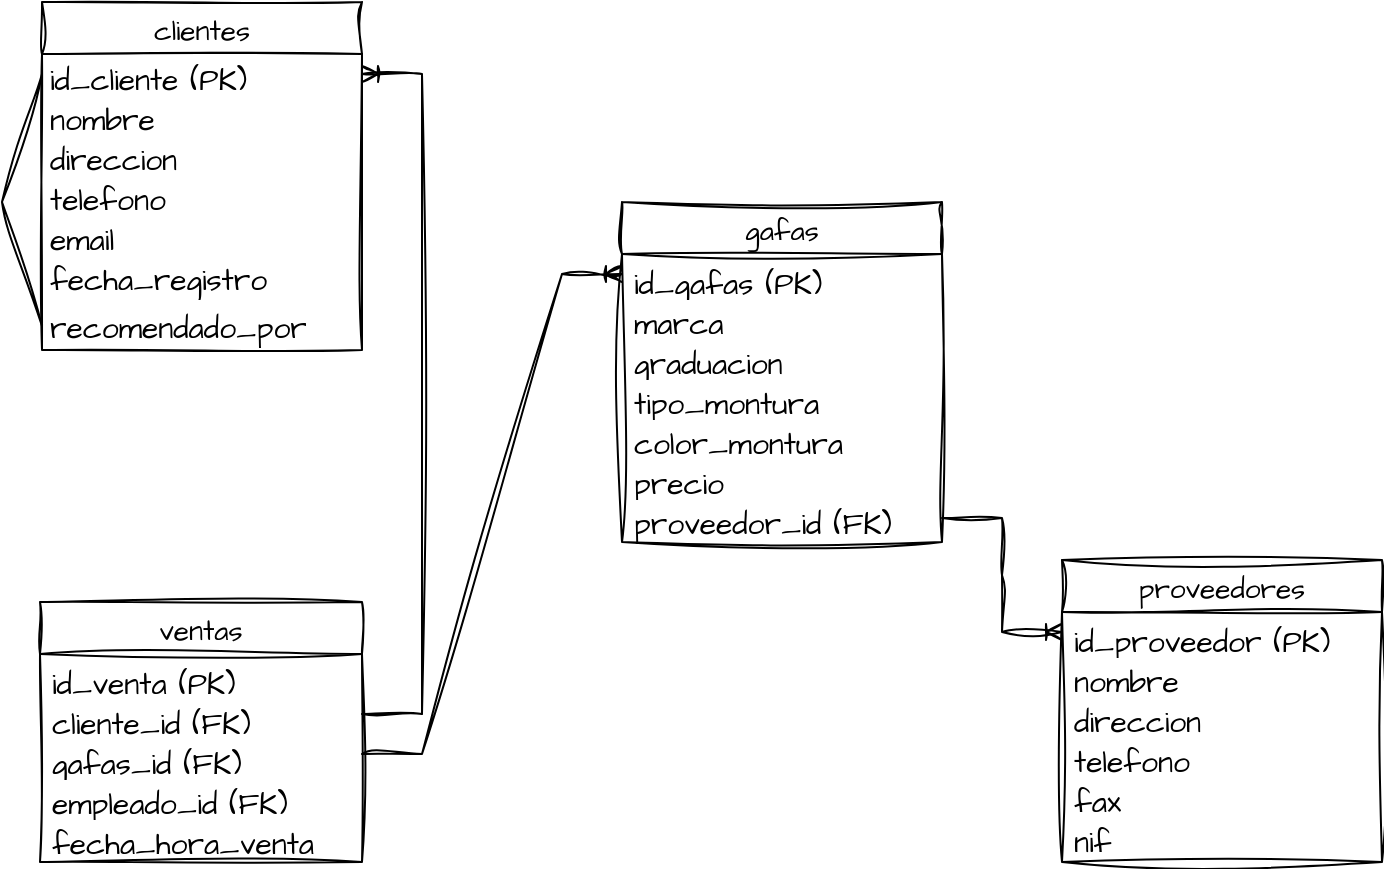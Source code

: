 <mxfile version="23.1.1" type="device">
  <diagram name="Page-1" id="K9YlKGjxeSSZitmS0gvE">
    <mxGraphModel dx="1070" dy="530" grid="1" gridSize="10" guides="1" tooltips="1" connect="1" arrows="1" fold="1" page="1" pageScale="1" pageWidth="827" pageHeight="1169" math="0" shadow="0">
      <root>
        <mxCell id="0" />
        <mxCell id="1" parent="0" />
        <mxCell id="ym62gaqHccOU4NX3eqQ--1" value="clientes" style="swimlane;fontStyle=0;childLayout=stackLayout;horizontal=1;startSize=26;horizontalStack=0;resizeParent=1;resizeParentMax=0;resizeLast=0;collapsible=1;marginBottom=0;align=center;fontSize=14;sketch=1;hachureGap=4;jiggle=2;curveFitting=1;fontFamily=Architects Daughter;fontSource=https%3A%2F%2Ffonts.googleapis.com%2Fcss%3Ffamily%3DArchitects%2BDaughter;" parent="1" vertex="1">
          <mxGeometry x="80" y="30" width="160" height="174" as="geometry">
            <mxRectangle x="20" y="10" width="90" height="30" as="alternateBounds" />
          </mxGeometry>
        </mxCell>
        <mxCell id="ym62gaqHccOU4NX3eqQ--2" value="id_cliente (PK)" style="text;strokeColor=none;fillColor=none;spacingLeft=4;spacingRight=4;overflow=hidden;rotatable=0;points=[[0,0.5],[1,0.5]];portConstraint=eastwest;fontSize=15;whiteSpace=wrap;html=1;fontFamily=Architects Daughter;spacing=0;" parent="ym62gaqHccOU4NX3eqQ--1" vertex="1">
          <mxGeometry y="26" width="160" height="20" as="geometry" />
        </mxCell>
        <mxCell id="ym62gaqHccOU4NX3eqQ--3" value="nombre" style="text;strokeColor=none;fillColor=none;spacingLeft=4;spacingRight=4;overflow=hidden;rotatable=0;points=[[0,0.5],[1,0.5]];portConstraint=eastwest;fontSize=15;whiteSpace=wrap;html=1;fontFamily=Architects Daughter;spacing=0;" parent="ym62gaqHccOU4NX3eqQ--1" vertex="1">
          <mxGeometry y="46" width="160" height="20" as="geometry" />
        </mxCell>
        <mxCell id="ym62gaqHccOU4NX3eqQ--4" value="direccion" style="text;strokeColor=none;fillColor=none;spacingLeft=4;spacingRight=4;overflow=hidden;rotatable=0;points=[[0,0.5],[1,0.5]];portConstraint=eastwest;fontSize=15;whiteSpace=wrap;html=1;fontFamily=Architects Daughter;spacing=0;" parent="ym62gaqHccOU4NX3eqQ--1" vertex="1">
          <mxGeometry y="66" width="160" height="20" as="geometry" />
        </mxCell>
        <mxCell id="v2iwwJZD9d6Aq0iLRGab-11" value="telefono" style="text;strokeColor=none;fillColor=none;spacingLeft=4;spacingRight=4;overflow=hidden;rotatable=0;points=[[0,0.5],[1,0.5]];portConstraint=eastwest;fontSize=15;whiteSpace=wrap;html=1;fontFamily=Architects Daughter;spacing=0;" vertex="1" parent="ym62gaqHccOU4NX3eqQ--1">
          <mxGeometry y="86" width="160" height="20" as="geometry" />
        </mxCell>
        <mxCell id="v2iwwJZD9d6Aq0iLRGab-12" value="email" style="text;strokeColor=none;fillColor=none;spacingLeft=4;spacingRight=4;overflow=hidden;rotatable=0;points=[[0,0.5],[1,0.5]];portConstraint=eastwest;fontSize=15;whiteSpace=wrap;html=1;fontFamily=Architects Daughter;spacing=0;" vertex="1" parent="ym62gaqHccOU4NX3eqQ--1">
          <mxGeometry y="106" width="160" height="20" as="geometry" />
        </mxCell>
        <mxCell id="v2iwwJZD9d6Aq0iLRGab-13" value="fecha_registro" style="text;strokeColor=none;fillColor=none;spacingLeft=4;spacingRight=4;overflow=hidden;rotatable=0;points=[[0,0.5],[1,0.5]];portConstraint=eastwest;fontSize=15;whiteSpace=wrap;html=1;fontFamily=Architects Daughter;spacing=0;" vertex="1" parent="ym62gaqHccOU4NX3eqQ--1">
          <mxGeometry y="126" width="160" height="24" as="geometry" />
        </mxCell>
        <mxCell id="v2iwwJZD9d6Aq0iLRGab-41" value="recomendado_por" style="text;strokeColor=none;fillColor=none;spacingLeft=4;spacingRight=4;overflow=hidden;rotatable=0;points=[[0,0.5],[1,0.5]];portConstraint=eastwest;fontSize=15;whiteSpace=wrap;html=1;fontFamily=Architects Daughter;spacing=0;" vertex="1" parent="ym62gaqHccOU4NX3eqQ--1">
          <mxGeometry y="150" width="160" height="24" as="geometry" />
        </mxCell>
        <mxCell id="v2iwwJZD9d6Aq0iLRGab-51" value="" style="endArrow=none;html=1;rounded=0;sketch=1;hachureGap=4;jiggle=2;curveFitting=1;fontFamily=Architects Daughter;fontSource=https%3A%2F%2Ffonts.googleapis.com%2Fcss%3Ffamily%3DArchitects%2BDaughter;fontSize=16;entryX=0;entryY=0.5;entryDx=0;entryDy=0;exitX=0;exitY=0.5;exitDx=0;exitDy=0;" edge="1" parent="ym62gaqHccOU4NX3eqQ--1" source="ym62gaqHccOU4NX3eqQ--2" target="v2iwwJZD9d6Aq0iLRGab-41">
          <mxGeometry relative="1" as="geometry">
            <mxPoint x="-70" y="200" as="sourcePoint" />
            <mxPoint x="90" y="200" as="targetPoint" />
            <Array as="points">
              <mxPoint x="-20" y="100" />
            </Array>
          </mxGeometry>
        </mxCell>
        <mxCell id="v2iwwJZD9d6Aq0iLRGab-3" value="ventas" style="swimlane;fontStyle=0;childLayout=stackLayout;horizontal=1;startSize=26;horizontalStack=0;resizeParent=1;resizeParentMax=0;resizeLast=0;collapsible=1;marginBottom=0;align=center;fontSize=14;sketch=1;hachureGap=4;jiggle=2;curveFitting=1;fontFamily=Architects Daughter;fontSource=https%3A%2F%2Ffonts.googleapis.com%2Fcss%3Ffamily%3DArchitects%2BDaughter;" vertex="1" parent="1">
          <mxGeometry x="79" y="330" width="161" height="130" as="geometry" />
        </mxCell>
        <mxCell id="v2iwwJZD9d6Aq0iLRGab-19" value="id_venta (PK)" style="text;strokeColor=none;fillColor=none;spacingLeft=4;spacingRight=4;overflow=hidden;rotatable=0;points=[[0,0.5],[1,0.5]];portConstraint=eastwest;fontSize=15;whiteSpace=wrap;html=1;fontFamily=Architects Daughter;" vertex="1" parent="v2iwwJZD9d6Aq0iLRGab-3">
          <mxGeometry y="26" width="161" height="20" as="geometry" />
        </mxCell>
        <mxCell id="v2iwwJZD9d6Aq0iLRGab-4" value="cliente_id (FK)" style="text;strokeColor=none;fillColor=none;spacingLeft=4;spacingRight=4;overflow=hidden;rotatable=0;points=[[0,0.5],[1,0.5]];portConstraint=eastwest;fontSize=15;whiteSpace=wrap;html=1;fontFamily=Architects Daughter;" vertex="1" parent="v2iwwJZD9d6Aq0iLRGab-3">
          <mxGeometry y="46" width="161" height="20" as="geometry" />
        </mxCell>
        <mxCell id="v2iwwJZD9d6Aq0iLRGab-5" value="gafas_id (FK)&lt;br&gt;" style="text;strokeColor=none;fillColor=none;spacingLeft=4;spacingRight=4;overflow=hidden;rotatable=0;points=[[0,0.5],[1,0.5]];portConstraint=eastwest;fontSize=15;whiteSpace=wrap;html=1;fontFamily=Architects Daughter;" vertex="1" parent="v2iwwJZD9d6Aq0iLRGab-3">
          <mxGeometry y="66" width="161" height="20" as="geometry" />
        </mxCell>
        <mxCell id="v2iwwJZD9d6Aq0iLRGab-6" value="empleado_id (FK)&lt;br&gt;" style="text;strokeColor=none;fillColor=none;spacingLeft=4;spacingRight=4;overflow=hidden;rotatable=0;points=[[0,0.5],[1,0.5]];portConstraint=eastwest;fontSize=15;whiteSpace=wrap;html=1;fontFamily=Architects Daughter;" vertex="1" parent="v2iwwJZD9d6Aq0iLRGab-3">
          <mxGeometry y="86" width="161" height="20" as="geometry" />
        </mxCell>
        <mxCell id="v2iwwJZD9d6Aq0iLRGab-14" value="fecha_hora_venta&lt;br style=&quot;font-size: 15px;&quot;&gt;" style="text;strokeColor=none;fillColor=none;spacingLeft=4;spacingRight=4;overflow=hidden;rotatable=0;points=[[0,0.5],[1,0.5]];portConstraint=eastwest;fontSize=15;whiteSpace=wrap;html=1;fontFamily=Architects Daughter;" vertex="1" parent="v2iwwJZD9d6Aq0iLRGab-3">
          <mxGeometry y="106" width="161" height="24" as="geometry" />
        </mxCell>
        <mxCell id="v2iwwJZD9d6Aq0iLRGab-15" value="gafas" style="swimlane;fontStyle=0;childLayout=stackLayout;horizontal=1;startSize=26;horizontalStack=0;resizeParent=1;resizeParentMax=0;resizeLast=0;collapsible=1;marginBottom=0;align=center;fontSize=14;sketch=1;hachureGap=4;jiggle=2;curveFitting=1;fontFamily=Architects Daughter;fontSource=https%3A%2F%2Ffonts.googleapis.com%2Fcss%3Ffamily%3DArchitects%2BDaughter;" vertex="1" parent="1">
          <mxGeometry x="370" y="130" width="160" height="170" as="geometry" />
        </mxCell>
        <mxCell id="v2iwwJZD9d6Aq0iLRGab-16" value="id_gafas (PK)" style="text;strokeColor=none;fillColor=none;spacingLeft=4;spacingRight=4;overflow=hidden;rotatable=0;points=[[0,0.5],[1,0.5]];portConstraint=eastwest;fontSize=15;whiteSpace=wrap;html=1;fontFamily=Architects Daughter;" vertex="1" parent="v2iwwJZD9d6Aq0iLRGab-15">
          <mxGeometry y="26" width="160" height="20" as="geometry" />
        </mxCell>
        <mxCell id="v2iwwJZD9d6Aq0iLRGab-17" value="marca" style="text;strokeColor=none;fillColor=none;spacingLeft=4;spacingRight=4;overflow=hidden;rotatable=0;points=[[0,0.5],[1,0.5]];portConstraint=eastwest;fontSize=15;whiteSpace=wrap;html=1;fontFamily=Architects Daughter;" vertex="1" parent="v2iwwJZD9d6Aq0iLRGab-15">
          <mxGeometry y="46" width="160" height="20" as="geometry" />
        </mxCell>
        <mxCell id="v2iwwJZD9d6Aq0iLRGab-18" value="graduacion" style="text;strokeColor=none;fillColor=none;spacingLeft=4;spacingRight=4;overflow=hidden;rotatable=0;points=[[0,0.5],[1,0.5]];portConstraint=eastwest;fontSize=15;whiteSpace=wrap;html=1;fontFamily=Architects Daughter;" vertex="1" parent="v2iwwJZD9d6Aq0iLRGab-15">
          <mxGeometry y="66" width="160" height="20" as="geometry" />
        </mxCell>
        <mxCell id="v2iwwJZD9d6Aq0iLRGab-20" value="tipo_montura&lt;br style=&quot;font-size: 15px;&quot;&gt;" style="text;strokeColor=none;fillColor=none;spacingLeft=4;spacingRight=4;overflow=hidden;rotatable=0;points=[[0,0.5],[1,0.5]];portConstraint=eastwest;fontSize=15;whiteSpace=wrap;html=1;fontFamily=Architects Daughter;" vertex="1" parent="v2iwwJZD9d6Aq0iLRGab-15">
          <mxGeometry y="86" width="160" height="20" as="geometry" />
        </mxCell>
        <mxCell id="v2iwwJZD9d6Aq0iLRGab-26" value="color_montura" style="text;strokeColor=none;fillColor=none;spacingLeft=4;spacingRight=4;overflow=hidden;rotatable=0;points=[[0,0.5],[1,0.5]];portConstraint=eastwest;fontSize=15;whiteSpace=wrap;html=1;fontFamily=Architects Daughter;" vertex="1" parent="v2iwwJZD9d6Aq0iLRGab-15">
          <mxGeometry y="106" width="160" height="20" as="geometry" />
        </mxCell>
        <mxCell id="v2iwwJZD9d6Aq0iLRGab-27" value="precio" style="text;strokeColor=none;fillColor=none;spacingLeft=4;spacingRight=4;overflow=hidden;rotatable=0;points=[[0,0.5],[1,0.5]];portConstraint=eastwest;fontSize=15;whiteSpace=wrap;html=1;fontFamily=Architects Daughter;" vertex="1" parent="v2iwwJZD9d6Aq0iLRGab-15">
          <mxGeometry y="126" width="160" height="20" as="geometry" />
        </mxCell>
        <mxCell id="v2iwwJZD9d6Aq0iLRGab-28" value="proveedor_id (FK)&lt;br style=&quot;font-size: 15px;&quot;&gt;" style="text;strokeColor=none;fillColor=none;spacingLeft=4;spacingRight=4;overflow=hidden;rotatable=0;points=[[0,0.5],[1,0.5]];portConstraint=eastwest;fontSize=15;whiteSpace=wrap;html=1;fontFamily=Architects Daughter;" vertex="1" parent="v2iwwJZD9d6Aq0iLRGab-15">
          <mxGeometry y="146" width="160" height="24" as="geometry" />
        </mxCell>
        <mxCell id="v2iwwJZD9d6Aq0iLRGab-34" value="proveedores" style="swimlane;fontStyle=0;childLayout=stackLayout;horizontal=1;startSize=26;horizontalStack=0;resizeParent=1;resizeParentMax=0;resizeLast=0;collapsible=1;marginBottom=0;align=center;fontSize=14;sketch=1;hachureGap=4;jiggle=2;curveFitting=1;fontFamily=Architects Daughter;fontSource=https%3A%2F%2Ffonts.googleapis.com%2Fcss%3Ffamily%3DArchitects%2BDaughter;" vertex="1" parent="1">
          <mxGeometry x="590" y="309" width="160" height="151" as="geometry" />
        </mxCell>
        <mxCell id="v2iwwJZD9d6Aq0iLRGab-35" value="id_proveedor (PK)&lt;br style=&quot;font-size: 15px;&quot;&gt;" style="text;strokeColor=none;fillColor=none;spacingLeft=4;spacingRight=4;overflow=hidden;rotatable=0;points=[[0,0.5],[1,0.5]];portConstraint=eastwest;fontSize=15;whiteSpace=wrap;html=1;fontFamily=Architects Daughter;" vertex="1" parent="v2iwwJZD9d6Aq0iLRGab-34">
          <mxGeometry y="26" width="160" height="20" as="geometry" />
        </mxCell>
        <mxCell id="v2iwwJZD9d6Aq0iLRGab-36" value="nombre" style="text;strokeColor=none;fillColor=none;spacingLeft=4;spacingRight=4;overflow=hidden;rotatable=0;points=[[0,0.5],[1,0.5]];portConstraint=eastwest;fontSize=15;whiteSpace=wrap;html=1;fontFamily=Architects Daughter;" vertex="1" parent="v2iwwJZD9d6Aq0iLRGab-34">
          <mxGeometry y="46" width="160" height="20" as="geometry" />
        </mxCell>
        <mxCell id="v2iwwJZD9d6Aq0iLRGab-37" value="direccion" style="text;strokeColor=none;fillColor=none;spacingLeft=4;spacingRight=4;overflow=hidden;rotatable=0;points=[[0,0.5],[1,0.5]];portConstraint=eastwest;fontSize=15;whiteSpace=wrap;html=1;fontFamily=Architects Daughter;" vertex="1" parent="v2iwwJZD9d6Aq0iLRGab-34">
          <mxGeometry y="66" width="160" height="20" as="geometry" />
        </mxCell>
        <mxCell id="v2iwwJZD9d6Aq0iLRGab-38" value="telefono" style="text;strokeColor=none;fillColor=none;spacingLeft=4;spacingRight=4;overflow=hidden;rotatable=0;points=[[0,0.5],[1,0.5]];portConstraint=eastwest;fontSize=15;whiteSpace=wrap;html=1;fontFamily=Architects Daughter;" vertex="1" parent="v2iwwJZD9d6Aq0iLRGab-34">
          <mxGeometry y="86" width="160" height="20" as="geometry" />
        </mxCell>
        <mxCell id="v2iwwJZD9d6Aq0iLRGab-39" value="fax" style="text;strokeColor=none;fillColor=none;spacingLeft=4;spacingRight=4;overflow=hidden;rotatable=0;points=[[0,0.5],[1,0.5]];portConstraint=eastwest;fontSize=15;whiteSpace=wrap;html=1;fontFamily=Architects Daughter;" vertex="1" parent="v2iwwJZD9d6Aq0iLRGab-34">
          <mxGeometry y="106" width="160" height="20" as="geometry" />
        </mxCell>
        <mxCell id="v2iwwJZD9d6Aq0iLRGab-40" value="nif" style="text;strokeColor=none;fillColor=none;spacingLeft=4;spacingRight=4;overflow=hidden;rotatable=0;points=[[0,0.5],[1,0.5]];portConstraint=eastwest;fontSize=15;whiteSpace=wrap;html=1;fontFamily=Architects Daughter;" vertex="1" parent="v2iwwJZD9d6Aq0iLRGab-34">
          <mxGeometry y="126" width="160" height="25" as="geometry" />
        </mxCell>
        <mxCell id="v2iwwJZD9d6Aq0iLRGab-45" value="" style="edgeStyle=entityRelationEdgeStyle;fontSize=12;html=1;endArrow=ERoneToMany;rounded=0;sketch=1;hachureGap=4;jiggle=2;curveFitting=1;fontFamily=Architects Daughter;fontSource=https%3A%2F%2Ffonts.googleapis.com%2Fcss%3Ffamily%3DArchitects%2BDaughter;" edge="1" parent="1" source="v2iwwJZD9d6Aq0iLRGab-28" target="v2iwwJZD9d6Aq0iLRGab-35">
          <mxGeometry width="100" height="100" relative="1" as="geometry">
            <mxPoint x="520" y="632" as="sourcePoint" />
            <mxPoint x="380" y="400" as="targetPoint" />
            <Array as="points">
              <mxPoint x="500" y="482" />
              <mxPoint x="430" y="442" />
              <mxPoint x="590" y="440" />
            </Array>
          </mxGeometry>
        </mxCell>
        <mxCell id="v2iwwJZD9d6Aq0iLRGab-57" value="" style="edgeStyle=entityRelationEdgeStyle;fontSize=12;html=1;endArrow=ERoneToMany;rounded=0;sketch=1;hachureGap=4;jiggle=2;curveFitting=1;fontFamily=Architects Daughter;fontSource=https%3A%2F%2Ffonts.googleapis.com%2Fcss%3Ffamily%3DArchitects%2BDaughter;" edge="1" parent="1" source="v2iwwJZD9d6Aq0iLRGab-5" target="v2iwwJZD9d6Aq0iLRGab-16">
          <mxGeometry width="100" height="100" relative="1" as="geometry">
            <mxPoint x="234" y="310" as="sourcePoint" />
            <mxPoint x="334" y="210" as="targetPoint" />
          </mxGeometry>
        </mxCell>
        <mxCell id="v2iwwJZD9d6Aq0iLRGab-58" value="" style="edgeStyle=entityRelationEdgeStyle;fontSize=12;html=1;endArrow=ERoneToMany;rounded=0;sketch=1;hachureGap=4;jiggle=2;curveFitting=1;fontFamily=Architects Daughter;fontSource=https%3A%2F%2Ffonts.googleapis.com%2Fcss%3Ffamily%3DArchitects%2BDaughter;" edge="1" parent="1" source="v2iwwJZD9d6Aq0iLRGab-4" target="ym62gaqHccOU4NX3eqQ--2">
          <mxGeometry width="100" height="100" relative="1" as="geometry">
            <mxPoint y="330" as="sourcePoint" />
            <mxPoint x="100" y="230" as="targetPoint" />
            <Array as="points">
              <mxPoint x="50" y="230" />
            </Array>
          </mxGeometry>
        </mxCell>
      </root>
    </mxGraphModel>
  </diagram>
</mxfile>
